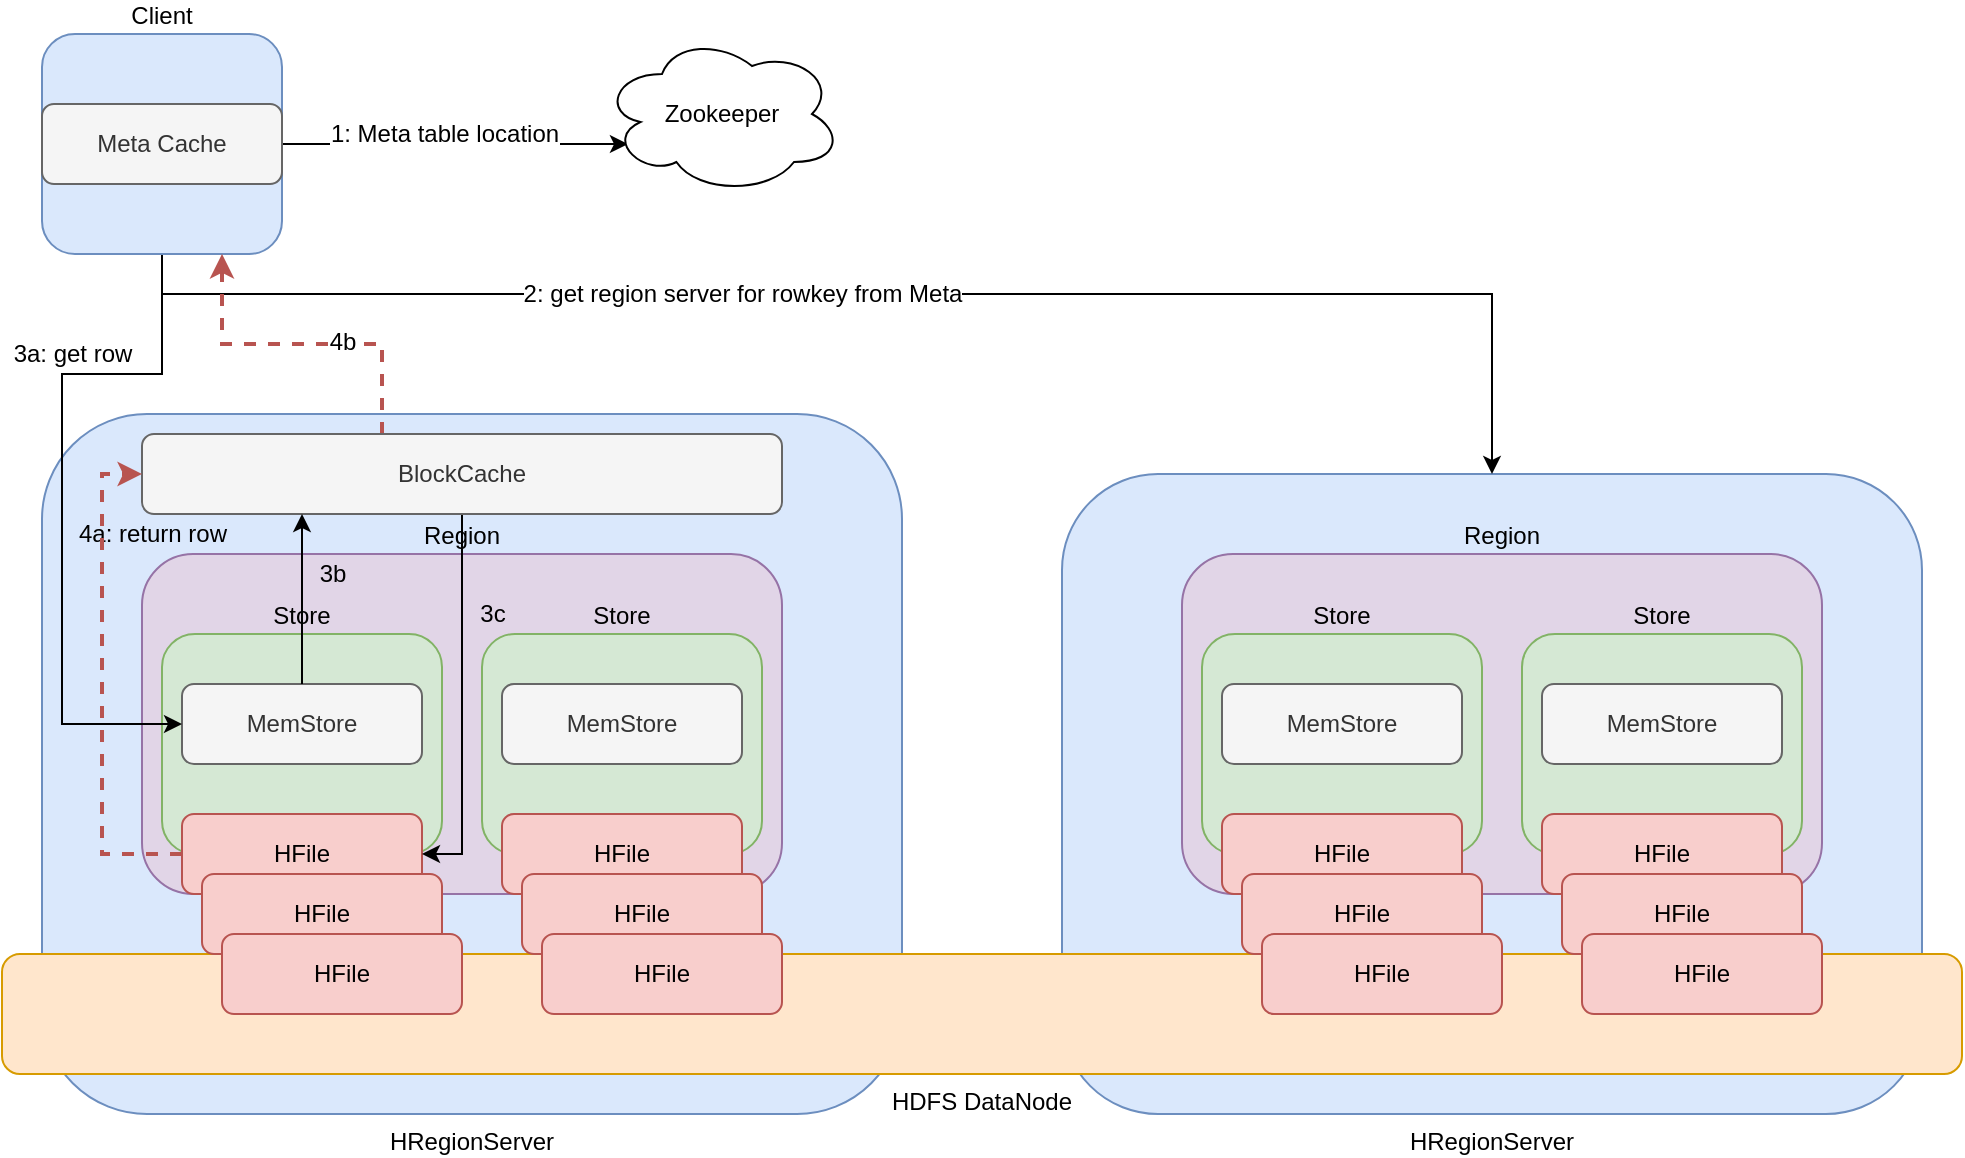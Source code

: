 <mxfile version="12.4.2" type="device" pages="1"><diagram id="R9QSrqE1AUavFLbI-1lS" name="第 1 页"><mxGraphModel dx="1186" dy="875" grid="1" gridSize="10" guides="1" tooltips="1" connect="1" arrows="1" fold="1" page="1" pageScale="1" pageWidth="827" pageHeight="1169" math="0" shadow="0"><root><mxCell id="0"/><mxCell id="1" parent="0"/><mxCell id="vAL151PmKs8Anq6dBAvd-9" value="HRegionServer" style="rounded=1;whiteSpace=wrap;html=1;labelPosition=center;verticalLabelPosition=bottom;align=center;verticalAlign=top;fillColor=#dae8fc;strokeColor=#6c8ebf;" parent="1" vertex="1"><mxGeometry x="680" y="270" width="430" height="320" as="geometry"/></mxCell><mxCell id="ahpSgEYAQJqvlrqKT1d4-1" value="HRegionServer" style="rounded=1;whiteSpace=wrap;html=1;labelPosition=center;verticalLabelPosition=bottom;align=center;verticalAlign=top;fillColor=#dae8fc;strokeColor=#6c8ebf;" parent="1" vertex="1"><mxGeometry x="170" y="240" width="430" height="350" as="geometry"/></mxCell><mxCell id="ahpSgEYAQJqvlrqKT1d4-3" value="HDFS DataNode" style="rounded=1;whiteSpace=wrap;html=1;fillColor=#ffe6cc;strokeColor=#d79b00;labelPosition=center;verticalLabelPosition=bottom;align=center;verticalAlign=top;" parent="1" vertex="1"><mxGeometry x="150" y="510" width="980" height="60" as="geometry"/></mxCell><mxCell id="ahpSgEYAQJqvlrqKT1d4-26" value="" style="group" parent="1" vertex="1" connectable="0"><mxGeometry x="220" y="310" width="320" height="230" as="geometry"/></mxCell><mxCell id="ahpSgEYAQJqvlrqKT1d4-4" value="Region" style="rounded=1;whiteSpace=wrap;html=1;labelPosition=center;verticalLabelPosition=top;align=center;verticalAlign=bottom;fillColor=#e1d5e7;strokeColor=#9673a6;" parent="ahpSgEYAQJqvlrqKT1d4-26" vertex="1"><mxGeometry width="320" height="170" as="geometry"/></mxCell><mxCell id="ahpSgEYAQJqvlrqKT1d4-17" value="" style="group" parent="ahpSgEYAQJqvlrqKT1d4-26" vertex="1" connectable="0"><mxGeometry x="10" y="40" width="150" height="190" as="geometry"/></mxCell><mxCell id="ahpSgEYAQJqvlrqKT1d4-6" value="Store" style="rounded=1;whiteSpace=wrap;html=1;labelPosition=center;verticalLabelPosition=top;align=center;verticalAlign=bottom;fillColor=#d5e8d4;strokeColor=#82b366;" parent="ahpSgEYAQJqvlrqKT1d4-17" vertex="1"><mxGeometry width="140" height="110" as="geometry"/></mxCell><mxCell id="ahpSgEYAQJqvlrqKT1d4-7" value="MemStore" style="rounded=1;whiteSpace=wrap;html=1;labelPosition=center;verticalLabelPosition=middle;align=center;verticalAlign=middle;fillColor=#f5f5f5;strokeColor=#666666;fontColor=#333333;" parent="ahpSgEYAQJqvlrqKT1d4-17" vertex="1"><mxGeometry x="10" y="25" width="120" height="40" as="geometry"/></mxCell><mxCell id="ahpSgEYAQJqvlrqKT1d4-13" value="HFile" style="rounded=1;whiteSpace=wrap;html=1;labelPosition=center;verticalLabelPosition=middle;align=center;verticalAlign=middle;fillColor=#f8cecc;strokeColor=#b85450;" parent="ahpSgEYAQJqvlrqKT1d4-17" vertex="1"><mxGeometry x="10" y="90" width="120" height="40" as="geometry"/></mxCell><mxCell id="ahpSgEYAQJqvlrqKT1d4-15" value="HFile" style="rounded=1;whiteSpace=wrap;html=1;labelPosition=center;verticalLabelPosition=middle;align=center;verticalAlign=middle;fillColor=#f8cecc;strokeColor=#b85450;" parent="ahpSgEYAQJqvlrqKT1d4-17" vertex="1"><mxGeometry x="20" y="120" width="120" height="40" as="geometry"/></mxCell><mxCell id="ahpSgEYAQJqvlrqKT1d4-16" value="HFile" style="rounded=1;whiteSpace=wrap;html=1;labelPosition=center;verticalLabelPosition=middle;align=center;verticalAlign=middle;fillColor=#f8cecc;strokeColor=#b85450;" parent="ahpSgEYAQJqvlrqKT1d4-17" vertex="1"><mxGeometry x="30" y="150" width="120" height="40" as="geometry"/></mxCell><mxCell id="ahpSgEYAQJqvlrqKT1d4-18" value="" style="group" parent="ahpSgEYAQJqvlrqKT1d4-26" vertex="1" connectable="0"><mxGeometry x="170" y="40" width="150" height="190" as="geometry"/></mxCell><mxCell id="ahpSgEYAQJqvlrqKT1d4-19" value="Store" style="rounded=1;whiteSpace=wrap;html=1;labelPosition=center;verticalLabelPosition=top;align=center;verticalAlign=bottom;fillColor=#d5e8d4;strokeColor=#82b366;" parent="ahpSgEYAQJqvlrqKT1d4-18" vertex="1"><mxGeometry width="140" height="110" as="geometry"/></mxCell><mxCell id="ahpSgEYAQJqvlrqKT1d4-20" value="MemStore" style="rounded=1;whiteSpace=wrap;html=1;labelPosition=center;verticalLabelPosition=middle;align=center;verticalAlign=middle;fillColor=#f5f5f5;strokeColor=#666666;fontColor=#333333;" parent="ahpSgEYAQJqvlrqKT1d4-18" vertex="1"><mxGeometry x="10" y="25" width="120" height="40" as="geometry"/></mxCell><mxCell id="ahpSgEYAQJqvlrqKT1d4-21" value="HFile" style="rounded=1;whiteSpace=wrap;html=1;labelPosition=center;verticalLabelPosition=middle;align=center;verticalAlign=middle;fillColor=#f8cecc;strokeColor=#b85450;" parent="ahpSgEYAQJqvlrqKT1d4-18" vertex="1"><mxGeometry x="10" y="90" width="120" height="40" as="geometry"/></mxCell><mxCell id="ahpSgEYAQJqvlrqKT1d4-22" value="HFile" style="rounded=1;whiteSpace=wrap;html=1;labelPosition=center;verticalLabelPosition=middle;align=center;verticalAlign=middle;fillColor=#f8cecc;strokeColor=#b85450;" parent="ahpSgEYAQJqvlrqKT1d4-18" vertex="1"><mxGeometry x="20" y="120" width="120" height="40" as="geometry"/></mxCell><mxCell id="ahpSgEYAQJqvlrqKT1d4-23" value="HFile" style="rounded=1;whiteSpace=wrap;html=1;labelPosition=center;verticalLabelPosition=middle;align=center;verticalAlign=middle;fillColor=#f8cecc;strokeColor=#b85450;" parent="ahpSgEYAQJqvlrqKT1d4-18" vertex="1"><mxGeometry x="30" y="150" width="120" height="40" as="geometry"/></mxCell><mxCell id="vAL151PmKs8Anq6dBAvd-57" value="3b" style="text;html=1;align=center;verticalAlign=middle;resizable=0;points=[];;autosize=1;" parent="ahpSgEYAQJqvlrqKT1d4-26" vertex="1"><mxGeometry x="80" width="30" height="20" as="geometry"/></mxCell><mxCell id="vAL151PmKs8Anq6dBAvd-58" value="3c" style="text;html=1;align=center;verticalAlign=middle;resizable=0;points=[];;autosize=1;" parent="ahpSgEYAQJqvlrqKT1d4-26" vertex="1"><mxGeometry x="160" y="20" width="30" height="20" as="geometry"/></mxCell><mxCell id="vAL151PmKs8Anq6dBAvd-52" value="4a: return row" style="text;html=1;align=center;verticalAlign=middle;resizable=0;points=[];;autosize=1;" parent="ahpSgEYAQJqvlrqKT1d4-26" vertex="1"><mxGeometry x="-40" y="-20" width="90" height="20" as="geometry"/></mxCell><mxCell id="vAL151PmKs8Anq6dBAvd-3" style="edgeStyle=orthogonalEdgeStyle;rounded=0;orthogonalLoop=1;jettySize=auto;html=1;entryX=0.108;entryY=0.688;entryDx=0;entryDy=0;entryPerimeter=0;" parent="1" source="vAL151PmKs8Anq6dBAvd-1" target="vAL151PmKs8Anq6dBAvd-2" edge="1"><mxGeometry relative="1" as="geometry"/></mxCell><mxCell id="vAL151PmKs8Anq6dBAvd-4" value="1: Meta table location" style="text;html=1;align=center;verticalAlign=middle;resizable=0;points=[];;labelBackgroundColor=#ffffff;" parent="vAL151PmKs8Anq6dBAvd-3" vertex="1" connectable="0"><mxGeometry x="-0.128" y="3" relative="1" as="geometry"><mxPoint x="5" y="-2" as="offset"/></mxGeometry></mxCell><mxCell id="vAL151PmKs8Anq6dBAvd-24" style="edgeStyle=orthogonalEdgeStyle;rounded=0;orthogonalLoop=1;jettySize=auto;html=1;" parent="1" source="vAL151PmKs8Anq6dBAvd-1" target="vAL151PmKs8Anq6dBAvd-9" edge="1"><mxGeometry relative="1" as="geometry"><Array as="points"><mxPoint x="230" y="180"/><mxPoint x="895" y="180"/></Array></mxGeometry></mxCell><mxCell id="vAL151PmKs8Anq6dBAvd-25" value="2: get region server for rowkey from Meta" style="text;html=1;align=center;verticalAlign=middle;resizable=0;points=[];;labelBackgroundColor=#ffffff;" parent="vAL151PmKs8Anq6dBAvd-24" vertex="1" connectable="0"><mxGeometry x="-0.218" y="-3" relative="1" as="geometry"><mxPoint x="7" y="-3" as="offset"/></mxGeometry></mxCell><mxCell id="vAL151PmKs8Anq6dBAvd-26" style="edgeStyle=orthogonalEdgeStyle;rounded=0;orthogonalLoop=1;jettySize=auto;html=1;entryX=0;entryY=0.5;entryDx=0;entryDy=0;" parent="1" target="ahpSgEYAQJqvlrqKT1d4-7" edge="1"><mxGeometry relative="1" as="geometry"><mxPoint x="230" y="170" as="sourcePoint"/><Array as="points"><mxPoint x="230" y="220"/><mxPoint x="180" y="220"/><mxPoint x="180" y="395"/></Array></mxGeometry></mxCell><mxCell id="vAL151PmKs8Anq6dBAvd-1" value="Client" style="rounded=1;whiteSpace=wrap;html=1;fillColor=#dae8fc;strokeColor=#6c8ebf;labelPosition=center;verticalLabelPosition=top;align=center;verticalAlign=bottom;" parent="1" vertex="1"><mxGeometry x="170" y="50" width="120" height="110" as="geometry"/></mxCell><mxCell id="vAL151PmKs8Anq6dBAvd-2" value="Zookeeper" style="ellipse;shape=cloud;whiteSpace=wrap;html=1;" parent="1" vertex="1"><mxGeometry x="450" y="50" width="120" height="80" as="geometry"/></mxCell><mxCell id="vAL151PmKs8Anq6dBAvd-10" value="" style="group" parent="1" vertex="1" connectable="0"><mxGeometry x="740" y="310" width="320" height="230" as="geometry"/></mxCell><mxCell id="vAL151PmKs8Anq6dBAvd-11" value="Region" style="rounded=1;whiteSpace=wrap;html=1;labelPosition=center;verticalLabelPosition=top;align=center;verticalAlign=bottom;fillColor=#e1d5e7;strokeColor=#9673a6;" parent="vAL151PmKs8Anq6dBAvd-10" vertex="1"><mxGeometry width="320" height="170" as="geometry"/></mxCell><mxCell id="vAL151PmKs8Anq6dBAvd-12" value="" style="group" parent="vAL151PmKs8Anq6dBAvd-10" vertex="1" connectable="0"><mxGeometry x="10" y="40" width="150" height="190" as="geometry"/></mxCell><mxCell id="vAL151PmKs8Anq6dBAvd-13" value="Store" style="rounded=1;whiteSpace=wrap;html=1;labelPosition=center;verticalLabelPosition=top;align=center;verticalAlign=bottom;fillColor=#d5e8d4;strokeColor=#82b366;" parent="vAL151PmKs8Anq6dBAvd-12" vertex="1"><mxGeometry width="140" height="110" as="geometry"/></mxCell><mxCell id="vAL151PmKs8Anq6dBAvd-14" value="MemStore" style="rounded=1;whiteSpace=wrap;html=1;labelPosition=center;verticalLabelPosition=middle;align=center;verticalAlign=middle;fillColor=#f5f5f5;strokeColor=#666666;fontColor=#333333;" parent="vAL151PmKs8Anq6dBAvd-12" vertex="1"><mxGeometry x="10" y="25" width="120" height="40" as="geometry"/></mxCell><mxCell id="vAL151PmKs8Anq6dBAvd-15" value="HFile" style="rounded=1;whiteSpace=wrap;html=1;labelPosition=center;verticalLabelPosition=middle;align=center;verticalAlign=middle;fillColor=#f8cecc;strokeColor=#b85450;" parent="vAL151PmKs8Anq6dBAvd-12" vertex="1"><mxGeometry x="10" y="90" width="120" height="40" as="geometry"/></mxCell><mxCell id="vAL151PmKs8Anq6dBAvd-16" value="HFile" style="rounded=1;whiteSpace=wrap;html=1;labelPosition=center;verticalLabelPosition=middle;align=center;verticalAlign=middle;fillColor=#f8cecc;strokeColor=#b85450;" parent="vAL151PmKs8Anq6dBAvd-12" vertex="1"><mxGeometry x="20" y="120" width="120" height="40" as="geometry"/></mxCell><mxCell id="vAL151PmKs8Anq6dBAvd-17" value="HFile" style="rounded=1;whiteSpace=wrap;html=1;labelPosition=center;verticalLabelPosition=middle;align=center;verticalAlign=middle;fillColor=#f8cecc;strokeColor=#b85450;" parent="vAL151PmKs8Anq6dBAvd-12" vertex="1"><mxGeometry x="30" y="150" width="120" height="40" as="geometry"/></mxCell><mxCell id="vAL151PmKs8Anq6dBAvd-18" value="" style="group" parent="vAL151PmKs8Anq6dBAvd-10" vertex="1" connectable="0"><mxGeometry x="170" y="40" width="150" height="190" as="geometry"/></mxCell><mxCell id="vAL151PmKs8Anq6dBAvd-19" value="Store" style="rounded=1;whiteSpace=wrap;html=1;labelPosition=center;verticalLabelPosition=top;align=center;verticalAlign=bottom;fillColor=#d5e8d4;strokeColor=#82b366;" parent="vAL151PmKs8Anq6dBAvd-18" vertex="1"><mxGeometry width="140" height="110" as="geometry"/></mxCell><mxCell id="vAL151PmKs8Anq6dBAvd-20" value="MemStore" style="rounded=1;whiteSpace=wrap;html=1;labelPosition=center;verticalLabelPosition=middle;align=center;verticalAlign=middle;fillColor=#f5f5f5;strokeColor=#666666;fontColor=#333333;" parent="vAL151PmKs8Anq6dBAvd-18" vertex="1"><mxGeometry x="10" y="25" width="120" height="40" as="geometry"/></mxCell><mxCell id="vAL151PmKs8Anq6dBAvd-21" value="HFile" style="rounded=1;whiteSpace=wrap;html=1;labelPosition=center;verticalLabelPosition=middle;align=center;verticalAlign=middle;fillColor=#f8cecc;strokeColor=#b85450;" parent="vAL151PmKs8Anq6dBAvd-18" vertex="1"><mxGeometry x="10" y="90" width="120" height="40" as="geometry"/></mxCell><mxCell id="vAL151PmKs8Anq6dBAvd-22" value="HFile" style="rounded=1;whiteSpace=wrap;html=1;labelPosition=center;verticalLabelPosition=middle;align=center;verticalAlign=middle;fillColor=#f8cecc;strokeColor=#b85450;" parent="vAL151PmKs8Anq6dBAvd-18" vertex="1"><mxGeometry x="20" y="120" width="120" height="40" as="geometry"/></mxCell><mxCell id="vAL151PmKs8Anq6dBAvd-23" value="HFile" style="rounded=1;whiteSpace=wrap;html=1;labelPosition=center;verticalLabelPosition=middle;align=center;verticalAlign=middle;fillColor=#f8cecc;strokeColor=#b85450;" parent="vAL151PmKs8Anq6dBAvd-18" vertex="1"><mxGeometry x="30" y="150" width="120" height="40" as="geometry"/></mxCell><mxCell id="vAL151PmKs8Anq6dBAvd-47" style="edgeStyle=orthogonalEdgeStyle;rounded=0;orthogonalLoop=1;jettySize=auto;html=1;entryX=1;entryY=0.5;entryDx=0;entryDy=0;" parent="1" source="vAL151PmKs8Anq6dBAvd-42" target="ahpSgEYAQJqvlrqKT1d4-13" edge="1"><mxGeometry relative="1" as="geometry"/></mxCell><mxCell id="vAL151PmKs8Anq6dBAvd-55" style="edgeStyle=orthogonalEdgeStyle;rounded=0;orthogonalLoop=1;jettySize=auto;html=1;entryX=0.75;entryY=1;entryDx=0;entryDy=0;dashed=1;fillColor=#f8cecc;strokeColor=#b85450;strokeWidth=2;" parent="1" source="vAL151PmKs8Anq6dBAvd-42" target="vAL151PmKs8Anq6dBAvd-1" edge="1"><mxGeometry relative="1" as="geometry"><Array as="points"><mxPoint x="340" y="205"/><mxPoint x="260" y="205"/></Array></mxGeometry></mxCell><mxCell id="vAL151PmKs8Anq6dBAvd-56" value="4b" style="text;html=1;align=center;verticalAlign=middle;resizable=0;points=[];;labelBackgroundColor=#ffffff;" parent="vAL151PmKs8Anq6dBAvd-55" vertex="1" connectable="0"><mxGeometry x="-0.229" y="-1" relative="1" as="geometry"><mxPoint as="offset"/></mxGeometry></mxCell><mxCell id="vAL151PmKs8Anq6dBAvd-42" value="BlockCache" style="rounded=1;whiteSpace=wrap;html=1;labelPosition=center;verticalLabelPosition=middle;align=center;verticalAlign=middle;fillColor=#f5f5f5;strokeColor=#666666;fontColor=#333333;" parent="1" vertex="1"><mxGeometry x="220" y="250" width="320" height="40" as="geometry"/></mxCell><mxCell id="vAL151PmKs8Anq6dBAvd-45" style="edgeStyle=orthogonalEdgeStyle;rounded=0;orthogonalLoop=1;jettySize=auto;html=1;entryX=0.25;entryY=1;entryDx=0;entryDy=0;" parent="1" source="ahpSgEYAQJqvlrqKT1d4-7" target="vAL151PmKs8Anq6dBAvd-42" edge="1"><mxGeometry relative="1" as="geometry"/></mxCell><mxCell id="vAL151PmKs8Anq6dBAvd-49" value="Meta Cache" style="rounded=1;whiteSpace=wrap;html=1;labelPosition=center;verticalLabelPosition=middle;align=center;verticalAlign=middle;fillColor=#f5f5f5;strokeColor=#666666;fontColor=#333333;" parent="1" vertex="1"><mxGeometry x="170" y="85" width="120" height="40" as="geometry"/></mxCell><mxCell id="vAL151PmKs8Anq6dBAvd-50" style="edgeStyle=orthogonalEdgeStyle;rounded=0;orthogonalLoop=1;jettySize=auto;html=1;entryX=0;entryY=0.5;entryDx=0;entryDy=0;dashed=1;fillColor=#f8cecc;strokeColor=#b85450;strokeWidth=2;" parent="1" source="ahpSgEYAQJqvlrqKT1d4-13" target="vAL151PmKs8Anq6dBAvd-42" edge="1"><mxGeometry relative="1" as="geometry"><Array as="points"><mxPoint x="200" y="460"/><mxPoint x="200" y="270"/></Array></mxGeometry></mxCell><mxCell id="vAL151PmKs8Anq6dBAvd-54" value="&lt;span style=&quot;background-color: rgb(255 , 255 , 255)&quot;&gt;3a: get row&lt;/span&gt;" style="text;html=1;align=center;verticalAlign=middle;resizable=0;points=[];;autosize=1;" parent="1" vertex="1"><mxGeometry x="150" y="200" width="70" height="20" as="geometry"/></mxCell></root></mxGraphModel></diagram></mxfile>